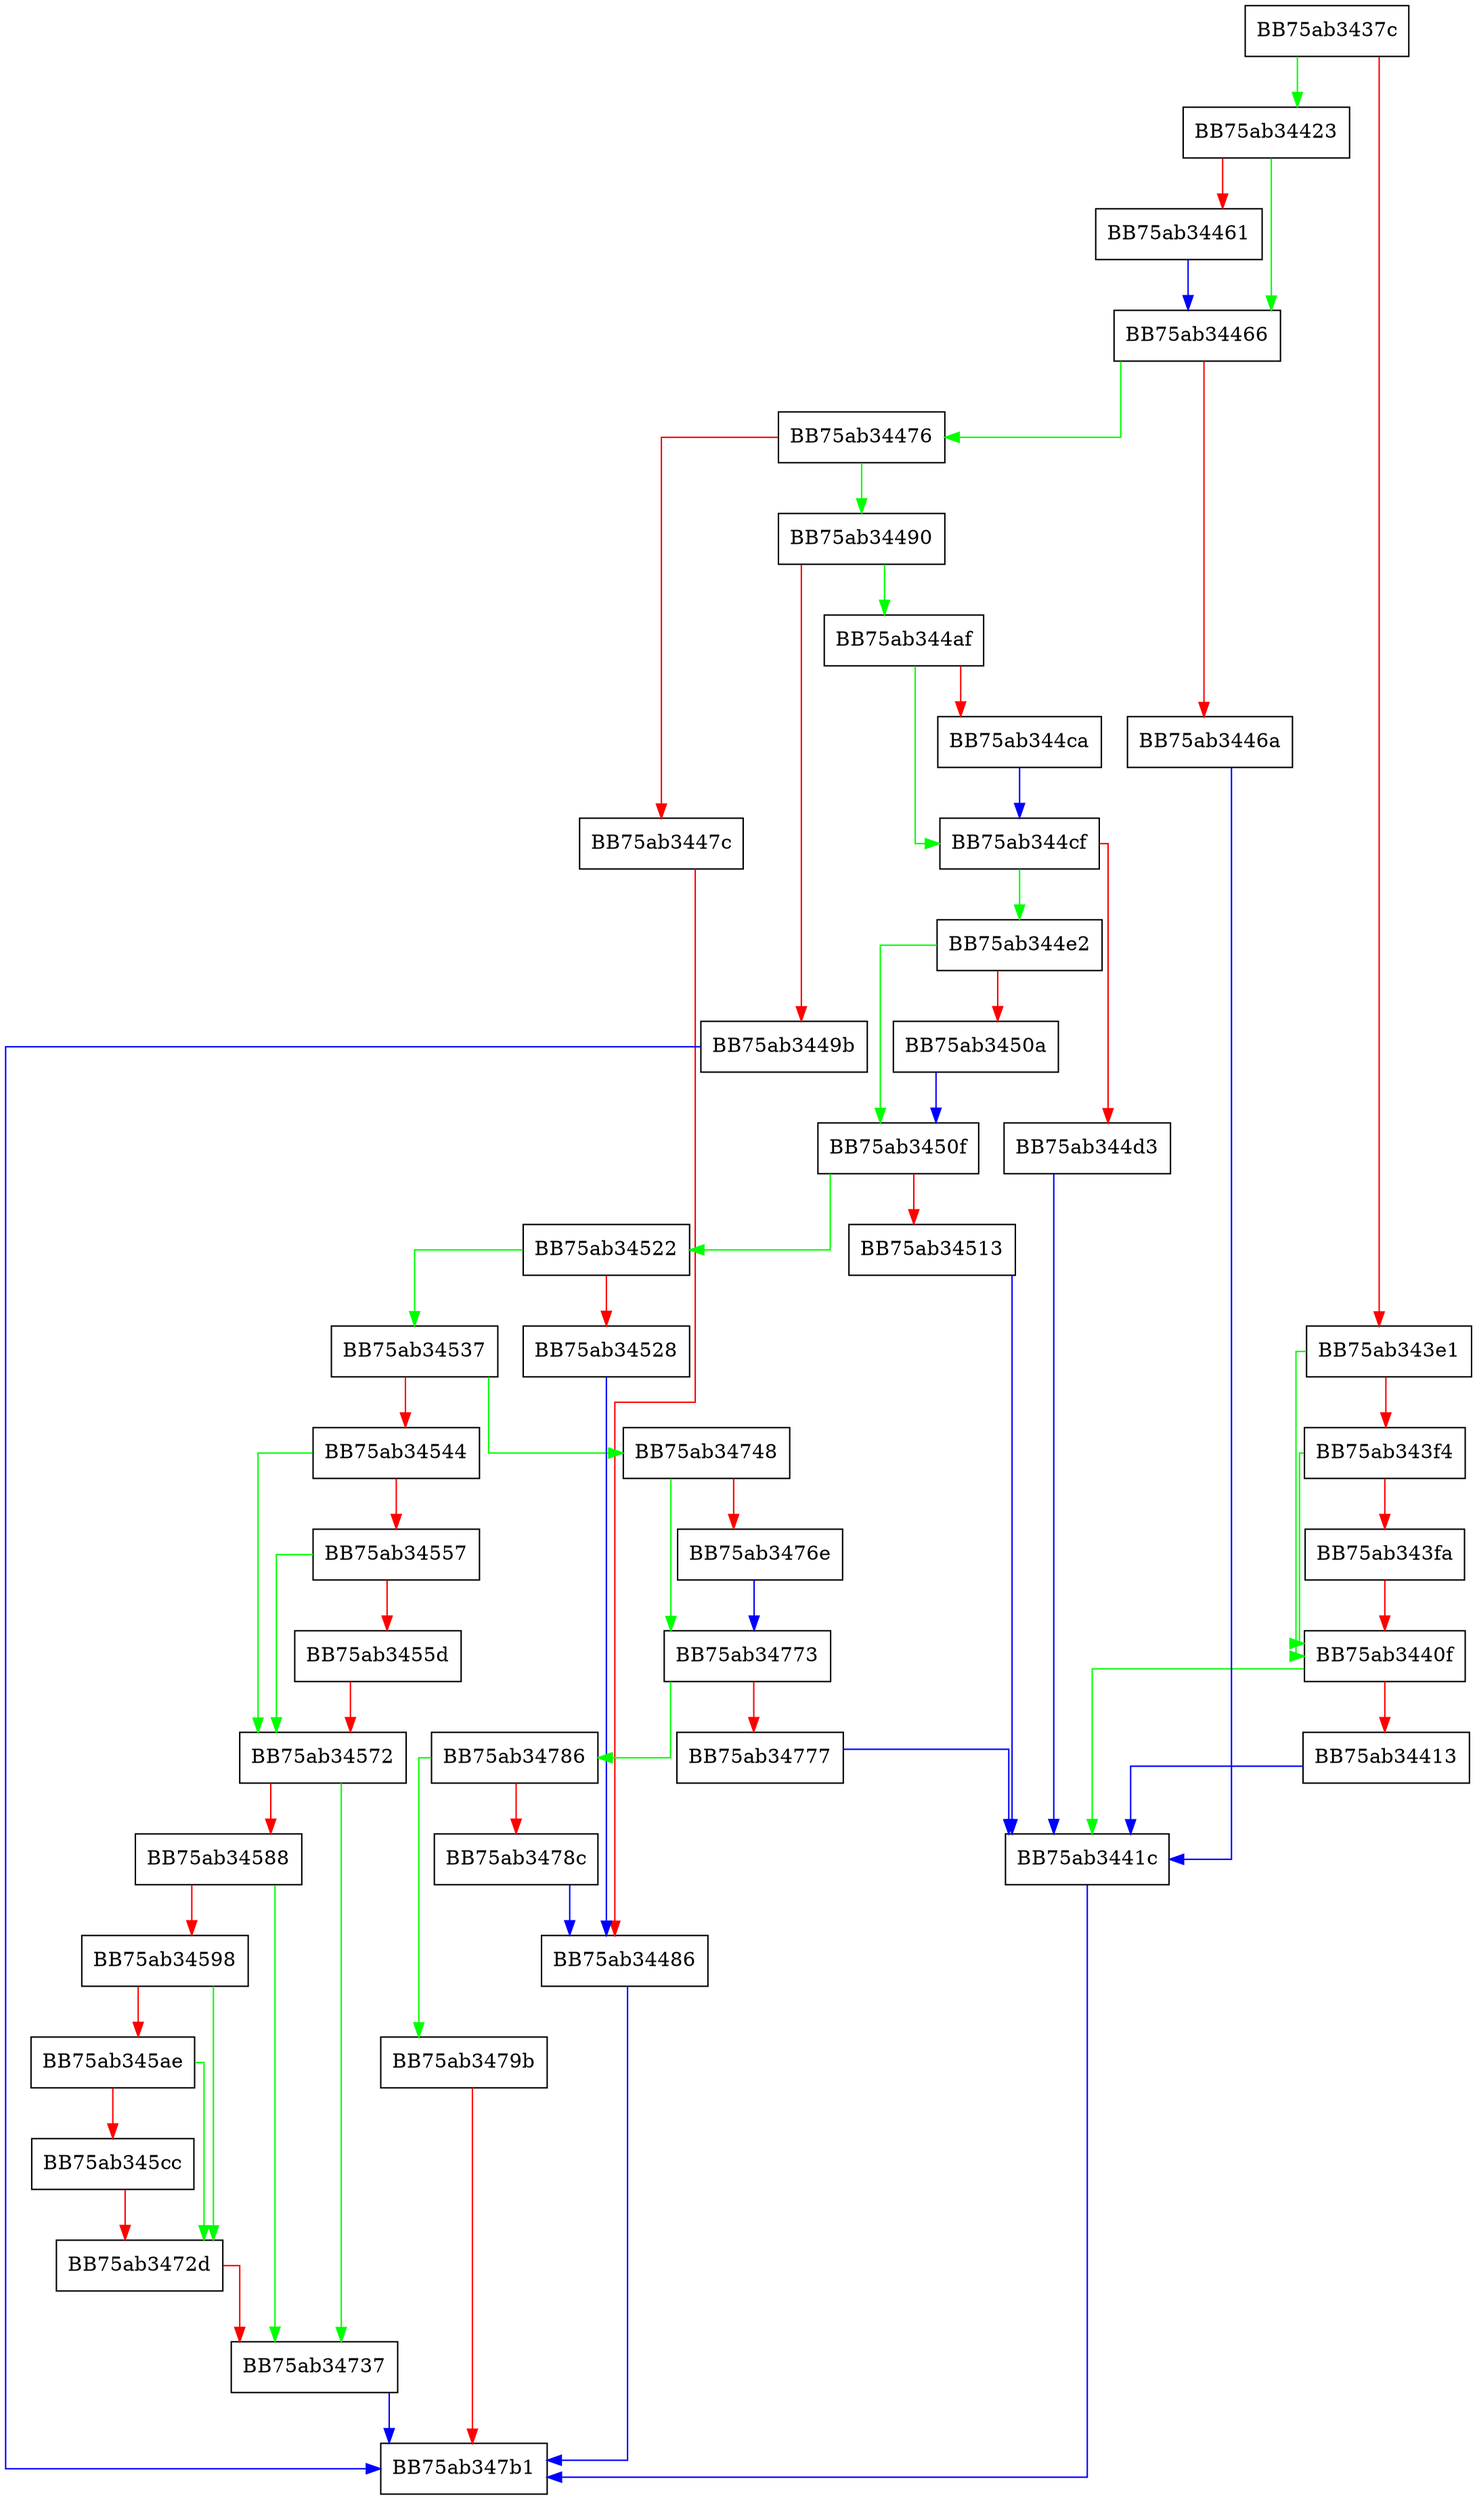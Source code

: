 digraph GetOffsetToCurrentEdit {
  node [shape="box"];
  graph [splines=ortho];
  BB75ab3437c -> BB75ab34423 [color="green"];
  BB75ab3437c -> BB75ab343e1 [color="red"];
  BB75ab343e1 -> BB75ab3440f [color="green"];
  BB75ab343e1 -> BB75ab343f4 [color="red"];
  BB75ab343f4 -> BB75ab3440f [color="green"];
  BB75ab343f4 -> BB75ab343fa [color="red"];
  BB75ab343fa -> BB75ab3440f [color="red"];
  BB75ab3440f -> BB75ab3441c [color="green"];
  BB75ab3440f -> BB75ab34413 [color="red"];
  BB75ab34413 -> BB75ab3441c [color="blue"];
  BB75ab3441c -> BB75ab347b1 [color="blue"];
  BB75ab34423 -> BB75ab34466 [color="green"];
  BB75ab34423 -> BB75ab34461 [color="red"];
  BB75ab34461 -> BB75ab34466 [color="blue"];
  BB75ab34466 -> BB75ab34476 [color="green"];
  BB75ab34466 -> BB75ab3446a [color="red"];
  BB75ab3446a -> BB75ab3441c [color="blue"];
  BB75ab34476 -> BB75ab34490 [color="green"];
  BB75ab34476 -> BB75ab3447c [color="red"];
  BB75ab3447c -> BB75ab34486 [color="red"];
  BB75ab34486 -> BB75ab347b1 [color="blue"];
  BB75ab34490 -> BB75ab344af [color="green"];
  BB75ab34490 -> BB75ab3449b [color="red"];
  BB75ab3449b -> BB75ab347b1 [color="blue"];
  BB75ab344af -> BB75ab344cf [color="green"];
  BB75ab344af -> BB75ab344ca [color="red"];
  BB75ab344ca -> BB75ab344cf [color="blue"];
  BB75ab344cf -> BB75ab344e2 [color="green"];
  BB75ab344cf -> BB75ab344d3 [color="red"];
  BB75ab344d3 -> BB75ab3441c [color="blue"];
  BB75ab344e2 -> BB75ab3450f [color="green"];
  BB75ab344e2 -> BB75ab3450a [color="red"];
  BB75ab3450a -> BB75ab3450f [color="blue"];
  BB75ab3450f -> BB75ab34522 [color="green"];
  BB75ab3450f -> BB75ab34513 [color="red"];
  BB75ab34513 -> BB75ab3441c [color="blue"];
  BB75ab34522 -> BB75ab34537 [color="green"];
  BB75ab34522 -> BB75ab34528 [color="red"];
  BB75ab34528 -> BB75ab34486 [color="blue"];
  BB75ab34537 -> BB75ab34748 [color="green"];
  BB75ab34537 -> BB75ab34544 [color="red"];
  BB75ab34544 -> BB75ab34572 [color="green"];
  BB75ab34544 -> BB75ab34557 [color="red"];
  BB75ab34557 -> BB75ab34572 [color="green"];
  BB75ab34557 -> BB75ab3455d [color="red"];
  BB75ab3455d -> BB75ab34572 [color="red"];
  BB75ab34572 -> BB75ab34737 [color="green"];
  BB75ab34572 -> BB75ab34588 [color="red"];
  BB75ab34588 -> BB75ab34737 [color="green"];
  BB75ab34588 -> BB75ab34598 [color="red"];
  BB75ab34598 -> BB75ab3472d [color="green"];
  BB75ab34598 -> BB75ab345ae [color="red"];
  BB75ab345ae -> BB75ab3472d [color="green"];
  BB75ab345ae -> BB75ab345cc [color="red"];
  BB75ab345cc -> BB75ab3472d [color="red"];
  BB75ab3472d -> BB75ab34737 [color="red"];
  BB75ab34737 -> BB75ab347b1 [color="blue"];
  BB75ab34748 -> BB75ab34773 [color="green"];
  BB75ab34748 -> BB75ab3476e [color="red"];
  BB75ab3476e -> BB75ab34773 [color="blue"];
  BB75ab34773 -> BB75ab34786 [color="green"];
  BB75ab34773 -> BB75ab34777 [color="red"];
  BB75ab34777 -> BB75ab3441c [color="blue"];
  BB75ab34786 -> BB75ab3479b [color="green"];
  BB75ab34786 -> BB75ab3478c [color="red"];
  BB75ab3478c -> BB75ab34486 [color="blue"];
  BB75ab3479b -> BB75ab347b1 [color="red"];
}